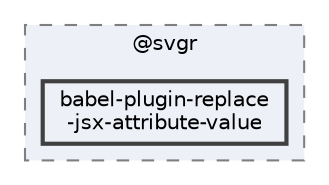 digraph "pkiclassroomrescheduler/src/main/frontend/node_modules/@svgr/babel-plugin-replace-jsx-attribute-value"
{
 // LATEX_PDF_SIZE
  bgcolor="transparent";
  edge [fontname=Helvetica,fontsize=10,labelfontname=Helvetica,labelfontsize=10];
  node [fontname=Helvetica,fontsize=10,shape=box,height=0.2,width=0.4];
  compound=true
  subgraph clusterdir_06862fe7250a28ee77dbb11ecfd0ee1a {
    graph [ bgcolor="#edf0f7", pencolor="grey50", label="@svgr", fontname=Helvetica,fontsize=10 style="filled,dashed", URL="dir_06862fe7250a28ee77dbb11ecfd0ee1a.html",tooltip=""]
  dir_a80ff21605e349e7166880be018f7774 [label="babel-plugin-replace\l-jsx-attribute-value", fillcolor="#edf0f7", color="grey25", style="filled,bold", URL="dir_a80ff21605e349e7166880be018f7774.html",tooltip=""];
  }
}
